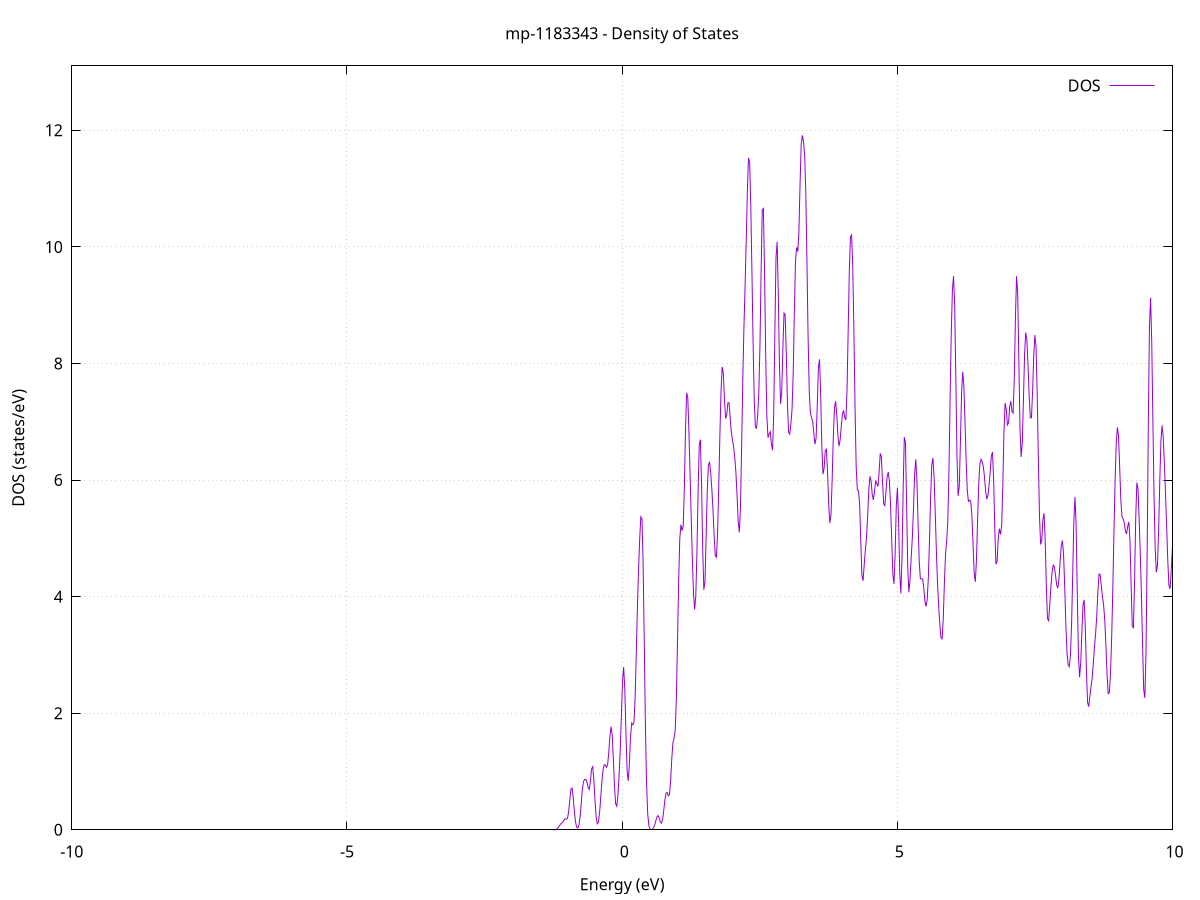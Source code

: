 set title 'mp-1183343 - Density of States'
set xlabel 'Energy (eV)'
set ylabel 'DOS (states/eV)'
set grid
set xrange [-10:10]
set yrange [0:13.106]
set xzeroaxis lt -1
set terminal png size 800,600
set output 'mp-1183343_dos_gnuplot.png'
plot '-' using 1:2 with lines title 'DOS'
-28.197200 0.000000
-28.176300 0.000000
-28.155500 0.000000
-28.134700 0.000000
-28.113900 0.000000
-28.093100 0.000000
-28.072300 0.000000
-28.051500 0.000000
-28.030600 0.000000
-28.009800 0.000000
-27.989000 0.000000
-27.968200 0.000000
-27.947400 0.000000
-27.926600 0.000000
-27.905800 0.000000
-27.884900 0.000000
-27.864100 0.000000
-27.843300 0.000000
-27.822500 0.000000
-27.801700 0.000000
-27.780900 0.000000
-27.760100 0.000000
-27.739200 0.000000
-27.718400 0.000000
-27.697600 0.000000
-27.676800 0.000000
-27.656000 0.000000
-27.635200 0.000000
-27.614400 0.000000
-27.593500 0.000000
-27.572700 0.000000
-27.551900 0.000000
-27.531100 0.000000
-27.510300 0.000000
-27.489500 0.000000
-27.468700 0.000000
-27.447800 0.000000
-27.427000 0.000000
-27.406200 0.000000
-27.385400 0.000000
-27.364600 0.000000
-27.343800 0.000000
-27.323000 0.000000
-27.302100 0.000000
-27.281300 0.000000
-27.260500 0.000000
-27.239700 0.000000
-27.218900 0.000000
-27.198100 0.000000
-27.177200 0.000000
-27.156400 0.000000
-27.135600 0.000000
-27.114800 0.000000
-27.094000 0.000000
-27.073200 0.000000
-27.052400 0.000000
-27.031500 0.000000
-27.010700 0.000000
-26.989900 0.000000
-26.969100 0.000000
-26.948300 0.000000
-26.927500 0.000000
-26.906700 0.000000
-26.885800 0.000000
-26.865000 0.000000
-26.844200 0.000000
-26.823400 0.000000
-26.802600 0.000000
-26.781800 0.000000
-26.761000 0.000000
-26.740100 0.000000
-26.719300 0.000000
-26.698500 0.000000
-26.677700 0.000000
-26.656900 0.000000
-26.636100 0.000000
-26.615300 0.000000
-26.594400 0.000000
-26.573600 0.000000
-26.552800 0.000000
-26.532000 0.000000
-26.511200 0.000000
-26.490400 0.000000
-26.469600 0.000000
-26.448700 0.000100
-26.427900 0.001800
-26.407100 0.016500
-26.386300 0.114900
-26.365500 0.592100
-26.344700 2.282200
-26.323900 6.656600
-26.303000 14.983200
-26.282200 26.835900
-26.261400 39.672500
-26.240600 49.568100
-26.219800 51.924700
-26.199000 44.092200
-26.178200 29.248300
-26.157300 14.756800
-26.136500 5.574200
-26.115700 1.562600
-26.094900 0.323300
-26.074100 0.049200
-26.053300 0.005500
-26.032500 0.000400
-26.011600 0.000000
-25.990800 0.000000
-25.970000 0.000000
-25.949200 0.000000
-25.928400 0.000000
-25.907600 0.000000
-25.886800 0.000000
-25.865900 0.000000
-25.845100 0.000000
-25.824300 0.000000
-25.803500 0.000000
-25.782700 0.000000
-25.761900 0.000000
-25.741100 0.000000
-25.720200 0.000000
-25.699400 0.000000
-25.678600 0.000000
-25.657800 0.000000
-25.637000 0.000000
-25.616200 0.000000
-25.595400 0.000000
-25.574500 0.000000
-25.553700 0.000000
-25.532900 0.000000
-25.512100 0.000000
-25.491300 0.000000
-25.470500 0.000000
-25.449700 0.000000
-25.428800 0.000000
-25.408000 0.000000
-25.387200 0.000000
-25.366400 0.000000
-25.345600 0.000000
-25.324800 0.000000
-25.303900 0.000000
-25.283100 0.000000
-25.262300 0.000000
-25.241500 0.000000
-25.220700 0.000000
-25.199900 0.000000
-25.179100 0.000000
-25.158200 0.000000
-25.137400 0.000000
-25.116600 0.000000
-25.095800 0.000000
-25.075000 0.000000
-25.054200 0.000000
-25.033400 0.000000
-25.012500 0.000000
-24.991700 0.000000
-24.970900 0.000000
-24.950100 0.000000
-24.929300 0.000000
-24.908500 0.000000
-24.887700 0.000000
-24.866800 0.000000
-24.846000 0.000000
-24.825200 0.000000
-24.804400 0.000000
-24.783600 0.000000
-24.762800 0.000000
-24.742000 0.000000
-24.721100 0.000000
-24.700300 0.000000
-24.679500 0.000000
-24.658700 0.000000
-24.637900 0.000000
-24.617100 0.000000
-24.596300 0.000000
-24.575400 0.000000
-24.554600 0.000000
-24.533800 0.000000
-24.513000 0.000000
-24.492200 0.000000
-24.471400 0.000000
-24.450600 0.000000
-24.429700 0.000000
-24.408900 0.000000
-24.388100 0.000000
-24.367300 0.000000
-24.346500 0.000000
-24.325700 0.000000
-24.304900 0.000000
-24.284000 0.000000
-24.263200 0.000000
-24.242400 0.000000
-24.221600 0.000000
-24.200800 0.000000
-24.180000 0.000000
-24.159200 0.000000
-24.138300 0.000000
-24.117500 0.000000
-24.096700 0.000000
-24.075900 0.000000
-24.055100 0.000000
-24.034300 0.000000
-24.013500 0.000000
-23.992600 0.000000
-23.971800 0.000000
-23.951000 0.000000
-23.930200 0.000000
-23.909400 0.000000
-23.888600 0.000000
-23.867800 0.000000
-23.846900 0.000000
-23.826100 0.000000
-23.805300 0.000000
-23.784500 0.000000
-23.763700 0.000000
-23.742900 0.000000
-23.722100 0.000000
-23.701200 0.000000
-23.680400 0.000000
-23.659600 0.000000
-23.638800 0.000000
-23.618000 0.000000
-23.597200 0.000000
-23.576300 0.000000
-23.555500 0.000000
-23.534700 0.000000
-23.513900 0.000000
-23.493100 0.000000
-23.472300 0.000000
-23.451500 0.000000
-23.430600 0.000000
-23.409800 0.000000
-23.389000 0.000000
-23.368200 0.000000
-23.347400 0.000000
-23.326600 0.000000
-23.305800 0.000000
-23.284900 0.000000
-23.264100 0.000000
-23.243300 0.000000
-23.222500 0.000000
-23.201700 0.000000
-23.180900 0.000000
-23.160100 0.000000
-23.139200 0.000000
-23.118400 0.000000
-23.097600 0.000000
-23.076800 0.000000
-23.056000 0.000000
-23.035200 0.000000
-23.014400 0.000000
-22.993500 0.000000
-22.972700 0.000000
-22.951900 0.000000
-22.931100 0.000000
-22.910300 0.000000
-22.889500 0.000000
-22.868700 0.000000
-22.847800 0.000000
-22.827000 0.000000
-22.806200 0.000000
-22.785400 0.000000
-22.764600 0.000000
-22.743800 0.000000
-22.723000 0.000000
-22.702100 0.000000
-22.681300 0.000000
-22.660500 0.000000
-22.639700 0.000000
-22.618900 0.000000
-22.598100 0.000000
-22.577300 0.000000
-22.556400 0.000000
-22.535600 0.000000
-22.514800 0.000000
-22.494000 0.000000
-22.473200 0.000000
-22.452400 0.000000
-22.431600 0.000000
-22.410700 0.000000
-22.389900 0.000000
-22.369100 0.000000
-22.348300 0.000000
-22.327500 0.000000
-22.306700 0.000000
-22.285900 0.000000
-22.265000 0.000000
-22.244200 0.000000
-22.223400 0.000000
-22.202600 0.000000
-22.181800 0.000000
-22.161000 0.000000
-22.140200 0.000000
-22.119300 0.000000
-22.098500 0.000000
-22.077700 0.000000
-22.056900 0.000000
-22.036100 0.000000
-22.015300 0.000000
-21.994500 0.000000
-21.973600 0.000000
-21.952800 0.000000
-21.932000 0.000000
-21.911200 0.000000
-21.890400 0.000000
-21.869600 0.000000
-21.848800 0.000000
-21.827900 0.000000
-21.807100 0.000000
-21.786300 0.000000
-21.765500 0.000000
-21.744700 0.000000
-21.723900 0.000000
-21.703000 0.000100
-21.682200 0.001000
-21.661400 0.012900
-21.640600 0.120000
-21.619800 0.797900
-21.599000 3.787500
-21.578200 12.838000
-21.557300 31.082900
-21.536500 53.770200
-21.515700 66.470900
-21.494900 58.724300
-21.474100 37.074500
-21.453300 16.723600
-21.432500 5.388500
-21.411600 1.239700
-21.390800 0.203600
-21.370000 0.023800
-21.349200 0.002000
-21.328400 0.000100
-21.307600 0.000000
-21.286800 0.000000
-21.265900 0.000000
-21.245100 0.000000
-21.224300 0.000000
-21.203500 0.000000
-21.182700 0.000000
-21.161900 0.000000
-21.141100 0.000000
-21.120200 0.000000
-21.099400 0.000000
-21.078600 0.000000
-21.057800 0.000000
-21.037000 0.000000
-21.016200 0.000000
-20.995400 0.000000
-20.974500 0.000000
-20.953700 0.000000
-20.932900 0.000000
-20.912100 0.000000
-20.891300 0.000000
-20.870500 0.000000
-20.849700 0.000000
-20.828800 0.000000
-20.808000 0.000000
-20.787200 0.000000
-20.766400 0.000000
-20.745600 0.000000
-20.724800 0.000000
-20.704000 0.000000
-20.683100 0.000000
-20.662300 0.000000
-20.641500 0.000000
-20.620700 0.000000
-20.599900 0.000000
-20.579100 0.000000
-20.558300 0.000000
-20.537400 0.000000
-20.516600 0.000000
-20.495800 0.000000
-20.475000 0.000000
-20.454200 0.000000
-20.433400 0.000000
-20.412600 0.000000
-20.391700 0.000000
-20.370900 0.000000
-20.350100 0.000000
-20.329300 0.000000
-20.308500 0.000000
-20.287700 0.000000
-20.266900 0.000000
-20.246000 0.000000
-20.225200 0.000000
-20.204400 0.000000
-20.183600 0.000000
-20.162800 0.000000
-20.142000 0.000000
-20.121200 0.000000
-20.100300 0.000000
-20.079500 0.000000
-20.058700 0.000000
-20.037900 0.000000
-20.017100 0.000000
-19.996300 0.000000
-19.975500 0.000000
-19.954600 0.000000
-19.933800 0.000000
-19.913000 0.000000
-19.892200 0.000000
-19.871400 0.000000
-19.850600 0.000000
-19.829700 0.000000
-19.808900 0.000000
-19.788100 0.000000
-19.767300 0.000000
-19.746500 0.000000
-19.725700 0.000000
-19.704900 0.000000
-19.684000 0.000000
-19.663200 0.000000
-19.642400 0.000000
-19.621600 0.000000
-19.600800 0.000000
-19.580000 0.000000
-19.559200 0.000000
-19.538300 0.000000
-19.517500 0.000000
-19.496700 0.000000
-19.475900 0.000000
-19.455100 0.000000
-19.434300 0.000000
-19.413500 0.000000
-19.392600 0.000000
-19.371800 0.000000
-19.351000 0.000000
-19.330200 0.000000
-19.309400 0.000000
-19.288600 0.000000
-19.267800 0.000000
-19.246900 0.000000
-19.226100 0.000000
-19.205300 0.000000
-19.184500 0.000000
-19.163700 0.000000
-19.142900 0.000000
-19.122100 0.000000
-19.101200 0.000000
-19.080400 0.000000
-19.059600 0.000000
-19.038800 0.000000
-19.018000 0.000000
-18.997200 0.000000
-18.976400 0.000000
-18.955500 0.000000
-18.934700 0.000000
-18.913900 0.000000
-18.893100 0.000000
-18.872300 0.000000
-18.851500 0.000000
-18.830700 0.000000
-18.809800 0.000000
-18.789000 0.000000
-18.768200 0.000000
-18.747400 0.000000
-18.726600 0.000000
-18.705800 0.000000
-18.685000 0.000000
-18.664100 0.000000
-18.643300 0.000000
-18.622500 0.000000
-18.601700 0.000000
-18.580900 0.000000
-18.560100 0.000000
-18.539300 0.000000
-18.518400 0.000000
-18.497600 0.000000
-18.476800 0.000000
-18.456000 0.000000
-18.435200 0.000000
-18.414400 0.000000
-18.393600 0.000000
-18.372700 0.000000
-18.351900 0.000000
-18.331100 0.000000
-18.310300 0.000000
-18.289500 0.000000
-18.268700 0.000000
-18.247900 0.000000
-18.227000 0.000000
-18.206200 0.000000
-18.185400 0.000000
-18.164600 0.000000
-18.143800 0.000000
-18.123000 0.000000
-18.102100 0.000000
-18.081300 0.000000
-18.060500 0.000000
-18.039700 0.000000
-18.018900 0.000000
-17.998100 0.000000
-17.977300 0.000000
-17.956400 0.000000
-17.935600 0.000000
-17.914800 0.000000
-17.894000 0.000000
-17.873200 0.000000
-17.852400 0.000000
-17.831600 0.000000
-17.810700 0.000000
-17.789900 0.000000
-17.769100 0.000000
-17.748300 0.000000
-17.727500 0.000000
-17.706700 0.000000
-17.685900 0.000000
-17.665000 0.000000
-17.644200 0.000000
-17.623400 0.000000
-17.602600 0.000000
-17.581800 0.000000
-17.561000 0.000000
-17.540200 0.000000
-17.519300 0.000000
-17.498500 0.000000
-17.477700 0.000000
-17.456900 0.000000
-17.436100 0.000000
-17.415300 0.000000
-17.394500 0.000000
-17.373600 0.000000
-17.352800 0.000000
-17.332000 0.000000
-17.311200 0.000000
-17.290400 0.000000
-17.269600 0.000000
-17.248800 0.000000
-17.227900 0.000000
-17.207100 0.000000
-17.186300 0.000000
-17.165500 0.000000
-17.144700 0.000000
-17.123900 0.000000
-17.103100 0.000000
-17.082200 0.000000
-17.061400 0.000000
-17.040600 0.000000
-17.019800 0.000000
-16.999000 0.000000
-16.978200 0.000000
-16.957400 0.000000
-16.936500 0.000000
-16.915700 0.000000
-16.894900 0.000000
-16.874100 0.000000
-16.853300 0.000000
-16.832500 0.000000
-16.811700 0.000000
-16.790800 0.000000
-16.770000 0.000000
-16.749200 0.000000
-16.728400 0.000000
-16.707600 0.000000
-16.686800 0.000000
-16.666000 0.000000
-16.645100 0.000000
-16.624300 0.000000
-16.603500 0.000000
-16.582700 0.000000
-16.561900 0.000000
-16.541100 0.000000
-16.520300 0.000000
-16.499400 0.000000
-16.478600 0.000000
-16.457800 0.000000
-16.437000 0.000000
-16.416200 0.000000
-16.395400 0.000000
-16.374600 0.000000
-16.353700 0.000000
-16.332900 0.000000
-16.312100 0.000000
-16.291300 0.000000
-16.270500 0.000000
-16.249700 0.000000
-16.228800 0.000000
-16.208000 0.000000
-16.187200 0.000000
-16.166400 0.000000
-16.145600 0.000000
-16.124800 0.000000
-16.104000 0.000000
-16.083100 0.000000
-16.062300 0.000000
-16.041500 0.000000
-16.020700 0.000000
-15.999900 0.000000
-15.979100 0.000000
-15.958300 0.000000
-15.937400 0.000000
-15.916600 0.000000
-15.895800 0.000000
-15.875000 0.000000
-15.854200 0.000000
-15.833400 0.000000
-15.812600 0.000000
-15.791700 0.000000
-15.770900 0.000000
-15.750100 0.000000
-15.729300 0.000000
-15.708500 0.000000
-15.687700 0.000000
-15.666900 0.000000
-15.646000 0.000000
-15.625200 0.000000
-15.604400 0.000000
-15.583600 0.000000
-15.562800 0.000000
-15.542000 0.000000
-15.521200 0.000000
-15.500300 0.000000
-15.479500 0.000000
-15.458700 0.000000
-15.437900 0.000000
-15.417100 0.000000
-15.396300 0.000000
-15.375500 0.000000
-15.354600 0.000000
-15.333800 0.000000
-15.313000 0.000000
-15.292200 0.000000
-15.271400 0.000000
-15.250600 0.000000
-15.229800 0.000000
-15.208900 0.000000
-15.188100 0.000000
-15.167300 0.000000
-15.146500 0.000000
-15.125700 0.000000
-15.104900 0.000000
-15.084100 0.000000
-15.063200 0.000000
-15.042400 0.000000
-15.021600 0.000000
-15.000800 0.000000
-14.980000 0.000000
-14.959200 0.000000
-14.938400 0.000000
-14.917500 0.000000
-14.896700 0.000000
-14.875900 0.000000
-14.855100 0.000000
-14.834300 0.000000
-14.813500 0.000000
-14.792700 0.000000
-14.771800 0.000000
-14.751000 0.000000
-14.730200 0.000000
-14.709400 0.000000
-14.688600 0.000000
-14.667800 0.000000
-14.647000 0.000000
-14.626100 0.000000
-14.605300 0.000000
-14.584500 0.000000
-14.563700 0.000000
-14.542900 0.000000
-14.522100 0.000000
-14.501300 0.000000
-14.480400 0.000000
-14.459600 0.000000
-14.438800 0.000000
-14.418000 0.000000
-14.397200 0.000000
-14.376400 0.000000
-14.355500 0.000000
-14.334700 0.000000
-14.313900 0.000000
-14.293100 0.000000
-14.272300 0.000000
-14.251500 0.000000
-14.230700 0.000000
-14.209800 0.000000
-14.189000 0.000000
-14.168200 0.000000
-14.147400 0.000000
-14.126600 0.000000
-14.105800 0.000000
-14.085000 0.000000
-14.064100 0.000000
-14.043300 0.000000
-14.022500 0.000000
-14.001700 0.000000
-13.980900 0.000000
-13.960100 0.000000
-13.939300 0.000000
-13.918400 0.000000
-13.897600 0.000000
-13.876800 0.000000
-13.856000 0.000000
-13.835200 0.000000
-13.814400 0.000000
-13.793600 0.000000
-13.772700 0.000000
-13.751900 0.000000
-13.731100 0.000000
-13.710300 0.000000
-13.689500 0.000000
-13.668700 0.000000
-13.647900 0.000000
-13.627000 0.000000
-13.606200 0.000000
-13.585400 0.000000
-13.564600 0.000000
-13.543800 0.000000
-13.523000 0.000000
-13.502200 0.000000
-13.481300 0.000000
-13.460500 0.000000
-13.439700 0.000000
-13.418900 0.000000
-13.398100 0.000000
-13.377300 0.000000
-13.356500 0.000000
-13.335600 0.000000
-13.314800 0.000000
-13.294000 0.000000
-13.273200 0.000000
-13.252400 0.000000
-13.231600 0.000000
-13.210800 0.000000
-13.189900 0.000000
-13.169100 0.000000
-13.148300 0.000000
-13.127500 0.000000
-13.106700 0.000000
-13.085900 0.000000
-13.065100 0.000000
-13.044200 0.000000
-13.023400 0.000000
-13.002600 0.000000
-12.981800 0.000000
-12.961000 0.000000
-12.940200 0.000000
-12.919400 0.000000
-12.898500 0.000000
-12.877700 0.000000
-12.856900 0.000000
-12.836100 0.000000
-12.815300 0.000000
-12.794500 0.000000
-12.773700 0.000000
-12.752800 0.000000
-12.732000 0.000000
-12.711200 0.000000
-12.690400 0.000000
-12.669600 0.000000
-12.648800 0.000000
-12.627900 0.000000
-12.607100 0.000000
-12.586300 0.000000
-12.565500 0.000000
-12.544700 0.000000
-12.523900 0.000000
-12.503100 0.000000
-12.482200 0.000000
-12.461400 0.000000
-12.440600 0.000000
-12.419800 0.000000
-12.399000 0.000000
-12.378200 0.000000
-12.357400 0.000000
-12.336500 0.000000
-12.315700 0.000000
-12.294900 0.000000
-12.274100 0.000000
-12.253300 0.000000
-12.232500 0.000000
-12.211700 0.000000
-12.190800 0.000000
-12.170000 0.000000
-12.149200 0.000000
-12.128400 0.000000
-12.107600 0.000400
-12.086800 0.003800
-12.066000 0.024600
-12.045100 0.118900
-12.024300 0.428900
-12.003500 1.170600
-11.982700 2.478700
-11.961900 4.238400
-11.941100 6.182700
-11.920300 8.163900
-11.899400 10.236400
-11.878600 12.513700
-11.857800 14.962700
-11.837000 17.329900
-11.816200 19.375300
-11.795400 21.140400
-11.774600 22.895100
-11.753700 24.892300
-11.732900 26.957200
-11.712100 28.094800
-11.691300 27.062900
-11.670500 23.896700
-11.649700 20.487600
-11.628900 18.982700
-11.608000 19.771400
-11.587200 21.632200
-11.566400 23.517900
-11.545600 25.402900
-11.524800 27.418700
-11.504000 29.041000
-11.483200 29.750200
-11.462300 29.972300
-11.441500 30.684200
-11.420700 32.391700
-11.399900 35.047800
-11.379100 38.574100
-11.358300 42.478000
-11.337500 44.877600
-11.316600 42.926300
-11.295800 35.218000
-11.275000 23.786400
-11.254200 12.856600
-11.233400 5.455500
-11.212600 1.792300
-11.191800 0.450700
-11.170900 0.085900
-11.150100 0.012300
-11.129300 0.001300
-11.108500 0.000100
-11.087700 0.000000
-11.066900 0.000000
-11.046100 0.000000
-11.025200 0.000000
-11.004400 0.000000
-10.983600 0.000000
-10.962800 0.000000
-10.942000 0.000000
-10.921200 0.000000
-10.900400 0.000000
-10.879500 0.000000
-10.858700 0.000000
-10.837900 0.000000
-10.817100 0.000000
-10.796300 0.000000
-10.775500 0.000000
-10.754600 0.000000
-10.733800 0.000000
-10.713000 0.000000
-10.692200 0.000000
-10.671400 0.000000
-10.650600 0.000000
-10.629800 0.000000
-10.608900 0.000000
-10.588100 0.000000
-10.567300 0.000000
-10.546500 0.000000
-10.525700 0.000000
-10.504900 0.000000
-10.484100 0.000000
-10.463200 0.000000
-10.442400 0.000000
-10.421600 0.000000
-10.400800 0.000000
-10.380000 0.000000
-10.359200 0.000000
-10.338400 0.000000
-10.317500 0.000000
-10.296700 0.000000
-10.275900 0.000000
-10.255100 0.000000
-10.234300 0.000000
-10.213500 0.000000
-10.192700 0.000000
-10.171800 0.000000
-10.151000 0.000000
-10.130200 0.000000
-10.109400 0.000000
-10.088600 0.000000
-10.067800 0.000000
-10.047000 0.000000
-10.026100 0.000000
-10.005300 0.000000
-9.984500 0.000000
-9.963700 0.000000
-9.942900 0.000000
-9.922100 0.000000
-9.901300 0.000000
-9.880400 0.000000
-9.859600 0.000000
-9.838800 0.000000
-9.818000 0.000000
-9.797200 0.000000
-9.776400 0.000000
-9.755600 0.000000
-9.734700 0.000000
-9.713900 0.000000
-9.693100 0.000000
-9.672300 0.000000
-9.651500 0.000000
-9.630700 0.000000
-9.609900 0.000000
-9.589000 0.000000
-9.568200 0.000000
-9.547400 0.000000
-9.526600 0.000000
-9.505800 0.000000
-9.485000 0.000000
-9.464200 0.000000
-9.443300 0.000000
-9.422500 0.000000
-9.401700 0.000000
-9.380900 0.000000
-9.360100 0.000000
-9.339300 0.000000
-9.318500 0.000000
-9.297600 0.000000
-9.276800 0.000000
-9.256000 0.000000
-9.235200 0.000000
-9.214400 0.000000
-9.193600 0.000000
-9.172800 0.000000
-9.151900 0.000000
-9.131100 0.000000
-9.110300 0.000000
-9.089500 0.000000
-9.068700 0.000000
-9.047900 0.000000
-9.027100 0.000000
-9.006200 0.000000
-8.985400 0.000000
-8.964600 0.000000
-8.943800 0.000000
-8.923000 0.000000
-8.902200 0.000000
-8.881300 0.000000
-8.860500 0.000000
-8.839700 0.000000
-8.818900 0.000000
-8.798100 0.000000
-8.777300 0.000000
-8.756500 0.000000
-8.735600 0.000000
-8.714800 0.000000
-8.694000 0.000000
-8.673200 0.000000
-8.652400 0.000000
-8.631600 0.000000
-8.610800 0.000000
-8.589900 0.000000
-8.569100 0.000000
-8.548300 0.000000
-8.527500 0.000000
-8.506700 0.000000
-8.485900 0.000000
-8.465100 0.000000
-8.444200 0.000000
-8.423400 0.000000
-8.402600 0.000000
-8.381800 0.000000
-8.361000 0.000000
-8.340200 0.000000
-8.319400 0.000000
-8.298500 0.000000
-8.277700 0.000000
-8.256900 0.000000
-8.236100 0.000000
-8.215300 0.000000
-8.194500 0.000000
-8.173700 0.000000
-8.152800 0.000000
-8.132000 0.000000
-8.111200 0.000000
-8.090400 0.000000
-8.069600 0.000000
-8.048800 0.000000
-8.028000 0.000000
-8.007100 0.000000
-7.986300 0.000000
-7.965500 0.000000
-7.944700 0.000000
-7.923900 0.000000
-7.903100 0.000000
-7.882300 0.000000
-7.861400 0.000000
-7.840600 0.000000
-7.819800 0.000000
-7.799000 0.000000
-7.778200 0.000000
-7.757400 0.000000
-7.736600 0.000000
-7.715700 0.000000
-7.694900 0.000000
-7.674100 0.000000
-7.653300 0.000000
-7.632500 0.000000
-7.611700 0.000000
-7.590900 0.000000
-7.570000 0.000000
-7.549200 0.000000
-7.528400 0.000000
-7.507600 0.000000
-7.486800 0.000000
-7.466000 0.000000
-7.445200 0.000000
-7.424300 0.000000
-7.403500 0.000000
-7.382700 0.000000
-7.361900 0.000000
-7.341100 0.000000
-7.320300 0.000000
-7.299500 0.000000
-7.278600 0.000000
-7.257800 0.000000
-7.237000 0.000000
-7.216200 0.000000
-7.195400 0.000000
-7.174600 0.000000
-7.153700 0.000000
-7.132900 0.000000
-7.112100 0.000000
-7.091300 0.000000
-7.070500 0.000000
-7.049700 0.000000
-7.028900 0.000000
-7.008000 0.000000
-6.987200 0.000000
-6.966400 0.000000
-6.945600 0.000000
-6.924800 0.000000
-6.904000 0.000000
-6.883200 0.000000
-6.862300 0.000000
-6.841500 0.000000
-6.820700 0.000000
-6.799900 0.000000
-6.779100 0.000000
-6.758300 0.000000
-6.737500 0.000000
-6.716600 0.000000
-6.695800 0.000000
-6.675000 0.000000
-6.654200 0.000000
-6.633400 0.000000
-6.612600 0.000000
-6.591800 0.000000
-6.570900 0.000000
-6.550100 0.000000
-6.529300 0.000000
-6.508500 0.000000
-6.487700 0.000000
-6.466900 0.000000
-6.446100 0.000000
-6.425200 0.000000
-6.404400 0.000000
-6.383600 0.000000
-6.362800 0.000000
-6.342000 0.000000
-6.321200 0.000000
-6.300400 0.000000
-6.279500 0.000000
-6.258700 0.000000
-6.237900 0.000000
-6.217100 0.000000
-6.196300 0.000000
-6.175500 0.000000
-6.154700 0.000000
-6.133800 0.000000
-6.113000 0.000000
-6.092200 0.000000
-6.071400 0.000000
-6.050600 0.000000
-6.029800 0.000000
-6.009000 0.000000
-5.988100 0.000000
-5.967300 0.000000
-5.946500 0.000000
-5.925700 0.000000
-5.904900 0.000000
-5.884100 0.000000
-5.863300 0.000000
-5.842400 0.000000
-5.821600 0.000000
-5.800800 0.000000
-5.780000 0.000000
-5.759200 0.000000
-5.738400 0.000000
-5.717600 0.000000
-5.696700 0.000000
-5.675900 0.000000
-5.655100 0.000000
-5.634300 0.000000
-5.613500 0.000000
-5.592700 0.000000
-5.571900 0.000000
-5.551000 0.000000
-5.530200 0.000000
-5.509400 0.000000
-5.488600 0.000000
-5.467800 0.000000
-5.447000 0.000000
-5.426200 0.000000
-5.405300 0.000000
-5.384500 0.000000
-5.363700 0.000000
-5.342900 0.000000
-5.322100 0.000000
-5.301300 0.000000
-5.280400 0.000000
-5.259600 0.000000
-5.238800 0.000000
-5.218000 0.000000
-5.197200 0.000000
-5.176400 0.000000
-5.155600 0.000000
-5.134700 0.000000
-5.113900 0.000000
-5.093100 0.000000
-5.072300 0.000000
-5.051500 0.000000
-5.030700 0.000000
-5.009900 0.000000
-4.989000 0.000000
-4.968200 0.000000
-4.947400 0.000000
-4.926600 0.000000
-4.905800 0.000000
-4.885000 0.000000
-4.864200 0.000000
-4.843300 0.000000
-4.822500 0.000000
-4.801700 0.000000
-4.780900 0.000000
-4.760100 0.000000
-4.739300 0.000000
-4.718500 0.000000
-4.697600 0.000000
-4.676800 0.000000
-4.656000 0.000000
-4.635200 0.000000
-4.614400 0.000000
-4.593600 0.000000
-4.572800 0.000000
-4.551900 0.000000
-4.531100 0.000000
-4.510300 0.000000
-4.489500 0.000000
-4.468700 0.000000
-4.447900 0.000000
-4.427100 0.000000
-4.406200 0.000000
-4.385400 0.000000
-4.364600 0.000000
-4.343800 0.000000
-4.323000 0.000000
-4.302200 0.000000
-4.281400 0.000000
-4.260500 0.000000
-4.239700 0.000000
-4.218900 0.000000
-4.198100 0.000000
-4.177300 0.000000
-4.156500 0.000000
-4.135700 0.000000
-4.114800 0.000000
-4.094000 0.000000
-4.073200 0.000000
-4.052400 0.000000
-4.031600 0.000000
-4.010800 0.000000
-3.990000 0.000000
-3.969100 0.000000
-3.948300 0.000000
-3.927500 0.000000
-3.906700 0.000000
-3.885900 0.000000
-3.865100 0.000000
-3.844300 0.000000
-3.823400 0.000000
-3.802600 0.000000
-3.781800 0.000000
-3.761000 0.000000
-3.740200 0.000000
-3.719400 0.000000
-3.698600 0.000000
-3.677700 0.000000
-3.656900 0.000000
-3.636100 0.000000
-3.615300 0.000000
-3.594500 0.000000
-3.573700 0.000000
-3.552900 0.000000
-3.532000 0.000000
-3.511200 0.000000
-3.490400 0.000000
-3.469600 0.000000
-3.448800 0.000000
-3.428000 0.000000
-3.407100 0.000000
-3.386300 0.000000
-3.365500 0.000000
-3.344700 0.000000
-3.323900 0.000000
-3.303100 0.000000
-3.282300 0.000000
-3.261400 0.000000
-3.240600 0.000000
-3.219800 0.000000
-3.199000 0.000000
-3.178200 0.000000
-3.157400 0.000000
-3.136600 0.000000
-3.115700 0.000000
-3.094900 0.000000
-3.074100 0.000000
-3.053300 0.000000
-3.032500 0.000000
-3.011700 0.000000
-2.990900 0.000000
-2.970000 0.000000
-2.949200 0.000000
-2.928400 0.000000
-2.907600 0.000000
-2.886800 0.000000
-2.866000 0.000000
-2.845200 0.000000
-2.824300 0.000000
-2.803500 0.000000
-2.782700 0.000000
-2.761900 0.000000
-2.741100 0.000000
-2.720300 0.000000
-2.699500 0.000000
-2.678600 0.000000
-2.657800 0.000000
-2.637000 0.000000
-2.616200 0.000000
-2.595400 0.000000
-2.574600 0.000000
-2.553800 0.000000
-2.532900 0.000000
-2.512100 0.000000
-2.491300 0.000000
-2.470500 0.000000
-2.449700 0.000000
-2.428900 0.000000
-2.408100 0.000000
-2.387200 0.000000
-2.366400 0.000000
-2.345600 0.000000
-2.324800 0.000000
-2.304000 0.000000
-2.283200 0.000000
-2.262400 0.000000
-2.241500 0.000000
-2.220700 0.000000
-2.199900 0.000000
-2.179100 0.000000
-2.158300 0.000000
-2.137500 0.000000
-2.116700 0.000000
-2.095800 0.000000
-2.075000 0.000000
-2.054200 0.000000
-2.033400 0.000000
-2.012600 0.000000
-1.991800 0.000000
-1.971000 0.000000
-1.950100 0.000000
-1.929300 0.000000
-1.908500 0.000000
-1.887700 0.000000
-1.866900 0.000000
-1.846100 0.000000
-1.825300 0.000000
-1.804400 0.000000
-1.783600 0.000000
-1.762800 0.000000
-1.742000 0.000000
-1.721200 0.000000
-1.700400 0.000000
-1.679500 0.000000
-1.658700 0.000000
-1.637900 0.000000
-1.617100 0.000000
-1.596300 0.000000
-1.575500 0.000000
-1.554700 0.000000
-1.533800 0.000000
-1.513000 0.000000
-1.492200 0.000000
-1.471400 0.000000
-1.450600 0.000000
-1.429800 0.000000
-1.409000 0.000000
-1.388100 0.000000
-1.367300 0.000000
-1.346500 0.000000
-1.325700 0.000000
-1.304900 0.000000
-1.284100 0.000000
-1.263300 0.000000
-1.242400 0.000200
-1.221600 0.001100
-1.200800 0.005000
-1.180000 0.017000
-1.159200 0.041400
-1.138400 0.073000
-1.117600 0.098100
-1.096700 0.113500
-1.075900 0.135200
-1.055100 0.168300
-1.034300 0.187600
-1.013500 0.181700
-0.992700 0.199500
-0.971900 0.311500
-0.951000 0.515700
-0.930200 0.696500
-0.909400 0.714800
-0.888600 0.548700
-0.867800 0.312800
-0.847000 0.131900
-0.826200 0.044300
-0.805300 0.029800
-0.784500 0.081900
-0.763700 0.224900
-0.742900 0.457700
-0.722100 0.694800
-0.701300 0.830700
-0.680500 0.865100
-0.659600 0.863200
-0.638800 0.821100
-0.618000 0.727200
-0.597200 0.692800
-0.576400 0.831600
-0.555600 1.043200
-0.534800 1.081900
-0.513900 0.850000
-0.493100 0.496600
-0.472300 0.220800
-0.451500 0.102300
-0.430700 0.133200
-0.409900 0.297000
-0.389100 0.557600
-0.368200 0.829000
-0.347400 1.025200
-0.326600 1.115600
-0.305800 1.111100
-0.285000 1.072100
-0.264200 1.117100
-0.243400 1.321900
-0.222500 1.607300
-0.201700 1.768200
-0.180900 1.630500
-0.160100 1.216800
-0.139300 0.746200
-0.118500 0.445200
-0.097700 0.405000
-0.076800 0.593200
-0.056000 0.923900
-0.035200 1.363400
-0.014400 1.945200
0.006400 2.546600
0.027200 2.791500
0.048000 2.426900
0.068900 1.670000
0.089700 1.019100
0.110500 0.836600
0.131300 1.131800
0.152100 1.588900
0.172900 1.829700
0.193800 1.801500
0.214600 1.841400
0.235400 2.262000
0.256200 3.009400
0.277000 3.799400
0.297800 4.451700
0.318600 4.982900
0.339500 5.369100
0.360300 5.332300
0.381100 4.572700
0.401900 3.218100
0.422700 1.806200
0.443500 0.797000
0.464300 0.274100
0.485200 0.072800
0.506000 0.015000
0.526800 0.004000
0.547600 0.008400
0.568400 0.028700
0.589200 0.075100
0.610000 0.147600
0.630900 0.218400
0.651700 0.243100
0.672500 0.204200
0.693300 0.138700
0.714100 0.113000
0.734900 0.176600
0.755700 0.329700
0.776600 0.511200
0.797400 0.630500
0.818200 0.637900
0.839000 0.580600
0.859800 0.600900
0.880600 0.829900
0.901400 1.209300
0.922300 1.492000
0.943100 1.567600
0.963900 1.701300
0.984700 2.245600
1.005500 3.205800
1.026300 4.246900
1.047100 4.991400
1.068000 5.234300
1.088800 5.132200
1.109600 5.214600
1.130400 5.877000
1.151200 6.860900
1.172000 7.495300
1.192800 7.411800
1.213700 6.816600
1.234500 6.080300
1.255300 5.346900
1.276100 4.632700
1.296900 4.043100
1.317700 3.779300
1.338500 4.021200
1.359400 4.780400
1.380200 5.801500
1.401000 6.603300
1.421800 6.695000
1.442600 5.946000
1.463400 4.825800
1.484200 4.117200
1.505100 4.260700
1.525900 5.018900
1.546700 5.812700
1.567500 6.257300
1.588300 6.312700
1.609100 6.126400
1.629900 5.842600
1.650800 5.483000
1.671600 5.050300
1.692400 4.702200
1.713200 4.676500
1.734000 5.093400
1.754800 5.866000
1.775600 6.758200
1.796500 7.525500
1.817300 7.941100
1.838100 7.838200
1.858900 7.383400
1.879700 7.056100
1.900500 7.114600
1.921300 7.325600
1.942200 7.326300
1.963000 7.073000
1.983800 6.816400
2.004600 6.687900
2.025400 6.572200
2.046200 6.386400
2.067100 6.128800
2.087900 5.741200
2.108700 5.284700
2.129500 5.102600
2.150300 5.543000
2.171100 6.563200
2.191900 7.717600
2.212800 8.616200
2.233600 9.316900
2.254400 10.096400
2.275200 10.953600
2.296000 11.527700
2.316800 11.450300
2.337600 10.701800
2.358500 9.562000
2.379300 8.350000
2.400100 7.382600
2.420900 6.907400
2.441700 6.890200
2.462500 7.101000
2.483300 7.495900
2.504200 8.313300
2.525000 9.577200
2.545800 10.635600
2.566600 10.660200
2.587400 9.589400
2.608200 8.151700
2.629000 7.104800
2.649900 6.727700
2.670700 6.792400
2.691500 6.830500
2.712300 6.615600
2.733100 6.511600
2.753900 7.138600
2.774700 8.525300
2.795600 9.824100
2.816400 10.088400
2.837200 9.212500
2.858000 7.983800
2.878800 7.309600
2.899600 7.512600
2.920400 8.251500
2.941300 8.865000
2.962100 8.837800
2.982900 8.165600
3.003700 7.318600
3.024500 6.816500
3.045300 6.788200
3.066100 6.964500
3.087000 7.212600
3.107800 7.816700
3.128600 8.855800
3.149400 9.749600
3.170200 9.991700
3.191000 9.921500
3.211800 10.258900
3.232700 11.082300
3.253500 11.758100
3.274300 11.914600
3.295100 11.810600
3.315900 11.586600
3.336700 10.941400
3.357500 9.763200
3.378400 8.464900
3.399200 7.544300
3.420000 7.150100
3.440800 7.075000
3.461600 7.007800
3.482400 6.811100
3.503200 6.616800
3.524100 6.716300
3.544900 7.260500
3.565700 7.923200
3.586500 8.071000
3.607300 7.464400
3.628100 6.583000
3.648900 6.100400
3.669800 6.202000
3.690600 6.506600
3.711400 6.528900
3.732200 6.137500
3.753000 5.591800
3.773800 5.261800
3.794700 5.400400
3.815500 5.994000
3.836300 6.722600
3.857100 7.225200
3.877900 7.354500
3.898700 7.138100
3.919500 6.772400
3.940400 6.583000
3.961200 6.689700
3.982000 6.923100
4.002800 7.127600
4.023600 7.196600
4.044400 7.069900
4.065200 7.031400
4.086100 7.536300
4.106900 8.561500
4.127700 9.583900
4.148500 10.171200
4.169300 10.205200
4.190100 9.658800
4.210900 8.566300
4.231800 7.241300
4.252600 6.222000
4.273400 5.830400
4.294200 5.816200
4.315000 5.591700
4.335800 4.954000
4.356600 4.361300
4.377500 4.272500
4.398300 4.544700
4.419100 4.798000
4.439900 5.012200
4.460700 5.376400
4.481500 5.820800
4.502300 6.063800
4.523200 5.984100
4.544000 5.751400
4.564800 5.658700
4.585600 5.814000
4.606400 5.983300
4.627200 5.940700
4.648000 5.890700
4.668900 6.135300
4.689700 6.458600
4.710500 6.395200
4.731300 5.961300
4.752100 5.592900
4.772900 5.561300
4.793700 5.795700
4.814600 6.057100
4.835400 6.137900
4.856200 5.972500
4.877000 5.573500
4.897800 4.976200
4.918600 4.383600
4.939400 4.219000
4.960300 4.738500
4.981100 5.557700
5.001900 5.868800
5.022700 5.307400
5.043500 4.406200
5.064300 4.055400
5.085100 4.661600
5.106000 5.842500
5.126800 6.736000
5.147600 6.638400
5.168400 5.619000
5.189200 4.509200
5.210000 4.074700
5.230800 4.294500
5.251700 4.667100
5.272500 5.007200
5.293300 5.501400
5.314100 6.094400
5.334900 6.354500
5.355700 6.009400
5.376500 5.275600
5.397400 4.613400
5.418200 4.311800
5.439000 4.301300
5.459800 4.304500
5.480600 4.148800
5.501400 3.924600
5.522200 3.831000
5.543100 3.958600
5.563900 4.330300
5.584700 4.965300
5.605500 5.715700
5.626300 6.261100
5.647100 6.378400
5.668000 6.058800
5.688800 5.450000
5.709600 4.786300
5.730400 4.238100
5.751200 3.833500
5.772000 3.526300
5.792800 3.300300
5.813700 3.274100
5.834500 3.615900
5.855300 4.230900
5.876100 4.732600
5.896900 4.956500
5.917700 5.294600
5.938500 6.174200
5.959400 7.422200
5.980200 8.533500
6.001000 9.262800
6.021800 9.498100
6.042600 8.979300
6.063400 7.731900
6.084200 6.408400
6.105100 5.728200
6.125900 5.900200
6.146700 6.665900
6.167500 7.492800
6.188300 7.856100
6.209100 7.616900
6.229900 7.004200
6.250800 6.317800
6.271600 5.816900
6.292400 5.632500
6.313200 5.653900
6.334000 5.636800
6.354800 5.393000
6.375600 4.903900
6.396500 4.402000
6.417300 4.255100
6.438100 4.630400
6.458900 5.319600
6.479700 5.943700
6.500500 6.279500
6.521300 6.355000
6.542200 6.312000
6.563000 6.225600
6.583800 6.054500
6.604600 5.813200
6.625400 5.672000
6.646200 5.734100
6.667000 5.911700
6.687900 6.146600
6.708700 6.420600
6.729500 6.478700
6.750300 6.002500
6.771100 5.154900
6.791900 4.557300
6.812700 4.601300
6.833600 4.992800
6.854400 5.165800
6.875200 5.066800
6.896000 5.209800
6.916800 5.915300
6.937600 6.827400
6.958400 7.320000
6.979300 7.215600
7.000100 6.945100
7.020900 6.980800
7.041700 7.257600
7.062500 7.354300
7.083300 7.173800
7.104100 7.149700
7.125000 7.730100
7.145800 8.773300
7.166600 9.498500
7.187400 9.194400
7.208200 8.031200
7.229000 6.882600
7.249800 6.397400
7.270700 6.642800
7.291500 7.372800
7.312300 8.152300
7.333100 8.530400
7.353900 8.401100
7.374700 7.970800
7.395500 7.453700
7.416400 7.067100
7.437200 7.070700
7.458000 7.519900
7.478800 8.132500
7.499600 8.487700
7.520400 8.283300
7.541300 7.492500
7.562100 6.382900
7.582900 5.391600
7.603700 4.894300
7.624500 4.970000
7.645300 5.322100
7.666100 5.430400
7.687000 4.967800
7.707800 4.174200
7.728600 3.623600
7.749400 3.588200
7.770200 3.863400
7.791000 4.174400
7.811800 4.417900
7.832700 4.540700
7.853500 4.511100
7.874300 4.369600
7.895100 4.201600
7.915900 4.143400
7.936700 4.299100
7.957500 4.595200
7.978400 4.864200
7.999200 4.961300
8.020000 4.744200
8.040800 4.190400
8.061600 3.532800
8.082400 3.055500
8.103200 2.830900
8.124100 2.799100
8.144900 2.984400
8.165700 3.504500
8.186500 4.371100
8.207300 5.291700
8.228100 5.710000
8.248900 5.219400
8.269800 4.060100
8.290600 3.004900
8.311400 2.618400
8.332200 2.855800
8.353000 3.378100
8.373800 3.853200
8.394600 3.944100
8.415500 3.477600
8.436300 2.719100
8.457100 2.183800
8.477900 2.111900
8.498700 2.293500
8.519500 2.452200
8.540300 2.600600
8.561200 2.853400
8.582000 3.136000
8.602800 3.363300
8.623600 3.660000
8.644400 4.082400
8.665200 4.388400
8.686000 4.377000
8.706900 4.178000
8.727700 3.998200
8.748500 3.848500
8.769300 3.602100
8.790100 3.173200
8.810900 2.665700
8.831700 2.336100
8.852600 2.349100
8.873400 2.681800
8.894200 3.276400
8.915000 4.110300
8.935800 5.080900
8.956600 5.978100
8.977400 6.620800
8.998300 6.904700
9.019100 6.754900
9.039900 6.236200
9.060700 5.667100
9.081500 5.375600
9.102300 5.335200
9.123100 5.275800
9.144000 5.126700
9.164800 5.075400
9.185600 5.203600
9.206400 5.282000
9.227200 4.965100
9.248000 4.211400
9.268900 3.497100
9.289700 3.458900
9.310500 4.253400
9.331300 5.335000
9.352100 5.954800
9.372900 5.853400
9.393700 5.339700
9.414600 4.741600
9.435400 4.037600
9.456200 3.160800
9.477000 2.403500
9.497800 2.262700
9.518600 3.052200
9.539400 4.756400
9.560300 6.920500
9.581100 8.638600
9.601900 9.125400
9.622700 8.374700
9.643500 7.027000
9.664300 5.740500
9.685100 4.838200
9.706000 4.417400
9.726800 4.535300
9.747600 5.135100
9.768400 5.961800
9.789200 6.659500
9.810000 6.937200
9.830800 6.749400
9.851700 6.297600
9.872500 5.775800
9.893300 5.214700
9.914100 4.626600
9.934900 4.190000
9.955700 4.134700
9.976500 4.439200
9.997400 4.820600
10.018200 5.022100
10.039000 4.949100
10.059800 4.654100
10.080600 4.323600
10.101400 4.141400
10.122200 4.117800
10.143100 4.129700
10.163900 4.143700
10.184700 4.316700
10.205500 4.754200
10.226300 5.289700
10.247100 5.661000
10.267900 5.716300
10.288800 5.420300
10.309600 4.915300
10.330400 4.524700
10.351200 4.500100
10.372000 4.791600
10.392800 5.178400
10.413600 5.652800
10.434500 6.438400
10.455300 7.440800
10.476100 8.003500
10.496900 7.563000
10.517700 6.376200
10.538500 5.312200
10.559300 5.031100
10.580200 5.516400
10.601000 6.312300
10.621800 7.020500
10.642600 7.496200
10.663400 8.066900
10.684200 10.057400
10.705000 15.152500
10.725900 22.542300
10.746700 27.468300
10.767500 25.566100
10.788300 18.247600
10.809100 10.889700
10.829900 6.927200
10.850700 6.026700
10.871600 6.380600
10.892400 6.812400
10.913200 7.077800
10.934000 7.172900
10.954800 6.945100
10.975600 6.333500
10.996400 5.487500
11.017300 4.556500
11.038100 3.717800
11.058900 3.344800
11.079700 3.711800
11.100500 4.542100
11.121300 5.210300
11.142200 5.393600
11.163000 5.250300
11.183800 5.041900
11.204600 4.876900
11.225400 4.720200
11.246200 4.424800
11.267000 3.901400
11.287900 3.319800
11.308700 2.876900
11.329500 2.473900
11.350300 1.941200
11.371100 1.379300
11.391900 1.014800
11.412700 0.897600
11.433600 0.903700
11.454400 0.924900
11.475200 0.918300
11.496000 0.853600
11.516800 0.732000
11.537600 0.590000
11.558400 0.438700
11.579300 0.277100
11.600100 0.136600
11.620900 0.049900
11.641700 0.013200
11.662500 0.002500
11.683300 0.000300
11.704100 0.000000
11.725000 0.000000
11.745800 0.000000
11.766600 0.000000
11.787400 0.000000
11.808200 0.000000
11.829000 0.000000
11.849800 0.000000
11.870700 0.000000
11.891500 0.000000
11.912300 0.000000
11.933100 0.000000
11.953900 0.000000
11.974700 0.000000
11.995500 0.000000
12.016400 0.000000
12.037200 0.000000
12.058000 0.000000
12.078800 0.000000
12.099600 0.000000
12.120400 0.000000
12.141200 0.000000
12.162100 0.000000
12.182900 0.000000
12.203700 0.000000
12.224500 0.000000
12.245300 0.000000
12.266100 0.000000
12.286900 0.000000
12.307800 0.000000
12.328600 0.000000
12.349400 0.000000
12.370200 0.000000
12.391000 0.000000
12.411800 0.000000
12.432600 0.000000
12.453500 0.000000
12.474300 0.000000
12.495100 0.000000
12.515900 0.000000
12.536700 0.000000
12.557500 0.000000
12.578300 0.000000
12.599200 0.000000
12.620000 0.000000
12.640800 0.000000
12.661600 0.000000
12.682400 0.000000
12.703200 0.000000
12.724000 0.000000
12.744900 0.000000
12.765700 0.000000
12.786500 0.000000
12.807300 0.000000
12.828100 0.000000
12.848900 0.000000
12.869700 0.000000
12.890600 0.000000
12.911400 0.000000
12.932200 0.000000
12.953000 0.000000
12.973800 0.000000
12.994600 0.000000
13.015500 0.000000
13.036300 0.000000
13.057100 0.000000
13.077900 0.000000
13.098700 0.000000
13.119500 0.000000
13.140300 0.000000
13.161200 0.000000
13.182000 0.000000
13.202800 0.000000
13.223600 0.000000
13.244400 0.000000
13.265200 0.000000
13.286000 0.000000
13.306900 0.000000
13.327700 0.000000
13.348500 0.000000
13.369300 0.000000
13.390100 0.000000
13.410900 0.000000
13.431700 0.000000
e
